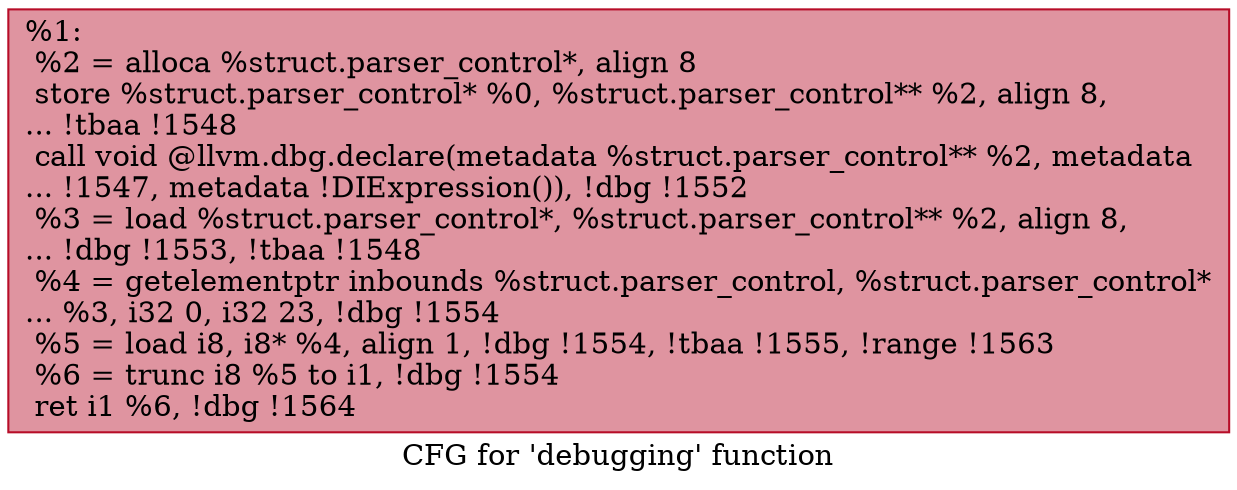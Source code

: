 digraph "CFG for 'debugging' function" {
	label="CFG for 'debugging' function";

	Node0xe7b120 [shape=record,color="#b70d28ff", style=filled, fillcolor="#b70d2870",label="{%1:\l  %2 = alloca %struct.parser_control*, align 8\l  store %struct.parser_control* %0, %struct.parser_control** %2, align 8,\l... !tbaa !1548\l  call void @llvm.dbg.declare(metadata %struct.parser_control** %2, metadata\l... !1547, metadata !DIExpression()), !dbg !1552\l  %3 = load %struct.parser_control*, %struct.parser_control** %2, align 8,\l... !dbg !1553, !tbaa !1548\l  %4 = getelementptr inbounds %struct.parser_control, %struct.parser_control*\l... %3, i32 0, i32 23, !dbg !1554\l  %5 = load i8, i8* %4, align 1, !dbg !1554, !tbaa !1555, !range !1563\l  %6 = trunc i8 %5 to i1, !dbg !1554\l  ret i1 %6, !dbg !1564\l}"];
}
